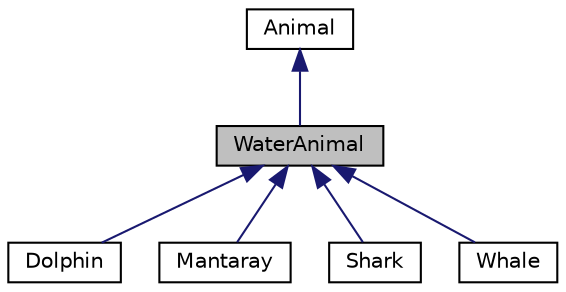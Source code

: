 digraph "WaterAnimal"
{
  edge [fontname="Helvetica",fontsize="10",labelfontname="Helvetica",labelfontsize="10"];
  node [fontname="Helvetica",fontsize="10",shape=record];
  Node1 [label="WaterAnimal",height=0.2,width=0.4,color="black", fillcolor="grey75", style="filled", fontcolor="black"];
  Node2 -> Node1 [dir="back",color="midnightblue",fontsize="10",style="solid"];
  Node2 [label="Animal",height=0.2,width=0.4,color="black", fillcolor="white", style="filled",URL="$classAnimal.html"];
  Node1 -> Node3 [dir="back",color="midnightblue",fontsize="10",style="solid"];
  Node3 [label="Dolphin",height=0.2,width=0.4,color="black", fillcolor="white", style="filled",URL="$classDolphin.html"];
  Node1 -> Node4 [dir="back",color="midnightblue",fontsize="10",style="solid"];
  Node4 [label="Mantaray",height=0.2,width=0.4,color="black", fillcolor="white", style="filled",URL="$classMantaray.html"];
  Node1 -> Node5 [dir="back",color="midnightblue",fontsize="10",style="solid"];
  Node5 [label="Shark",height=0.2,width=0.4,color="black", fillcolor="white", style="filled",URL="$classShark.html"];
  Node1 -> Node6 [dir="back",color="midnightblue",fontsize="10",style="solid"];
  Node6 [label="Whale",height=0.2,width=0.4,color="black", fillcolor="white", style="filled",URL="$classWhale.html"];
}
